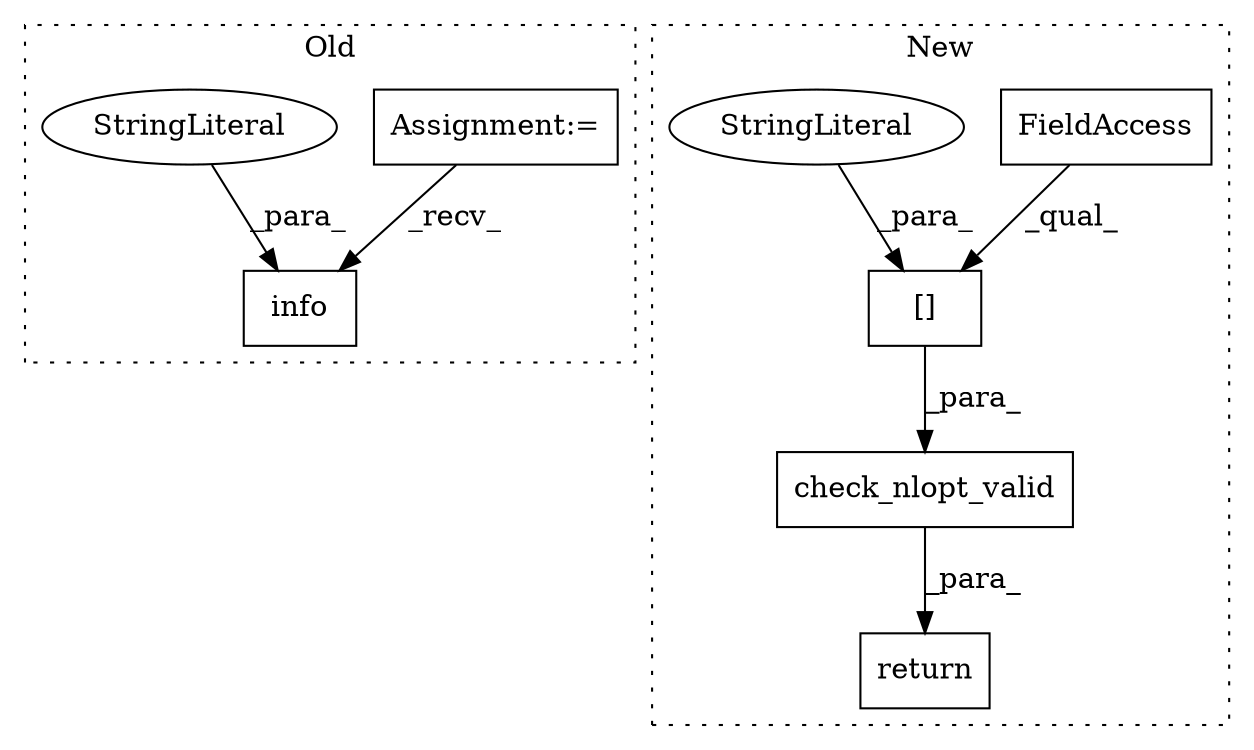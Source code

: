digraph G {
subgraph cluster0 {
1 [label="info" a="32" s="1286,1359" l="5,1" shape="box"];
5 [label="Assignment:=" a="7" s="1083" l="6" shape="box"];
6 [label="StringLiteral" a="45" s="1291" l="68" shape="ellipse"];
label = "Old";
style="dotted";
}
subgraph cluster1 {
2 [label="check_nlopt_valid" a="32" s="1135,1183" l="18,1" shape="box"];
3 [label="[]" a="2" s="1153,1182" l="23,1" shape="box"];
4 [label="FieldAccess" a="22" s="1153" l="22" shape="box"];
7 [label="StringLiteral" a="45" s="1176" l="6" shape="ellipse"];
8 [label="return" a="41" s="1128" l="7" shape="box"];
label = "New";
style="dotted";
}
2 -> 8 [label="_para_"];
3 -> 2 [label="_para_"];
4 -> 3 [label="_qual_"];
5 -> 1 [label="_recv_"];
6 -> 1 [label="_para_"];
7 -> 3 [label="_para_"];
}